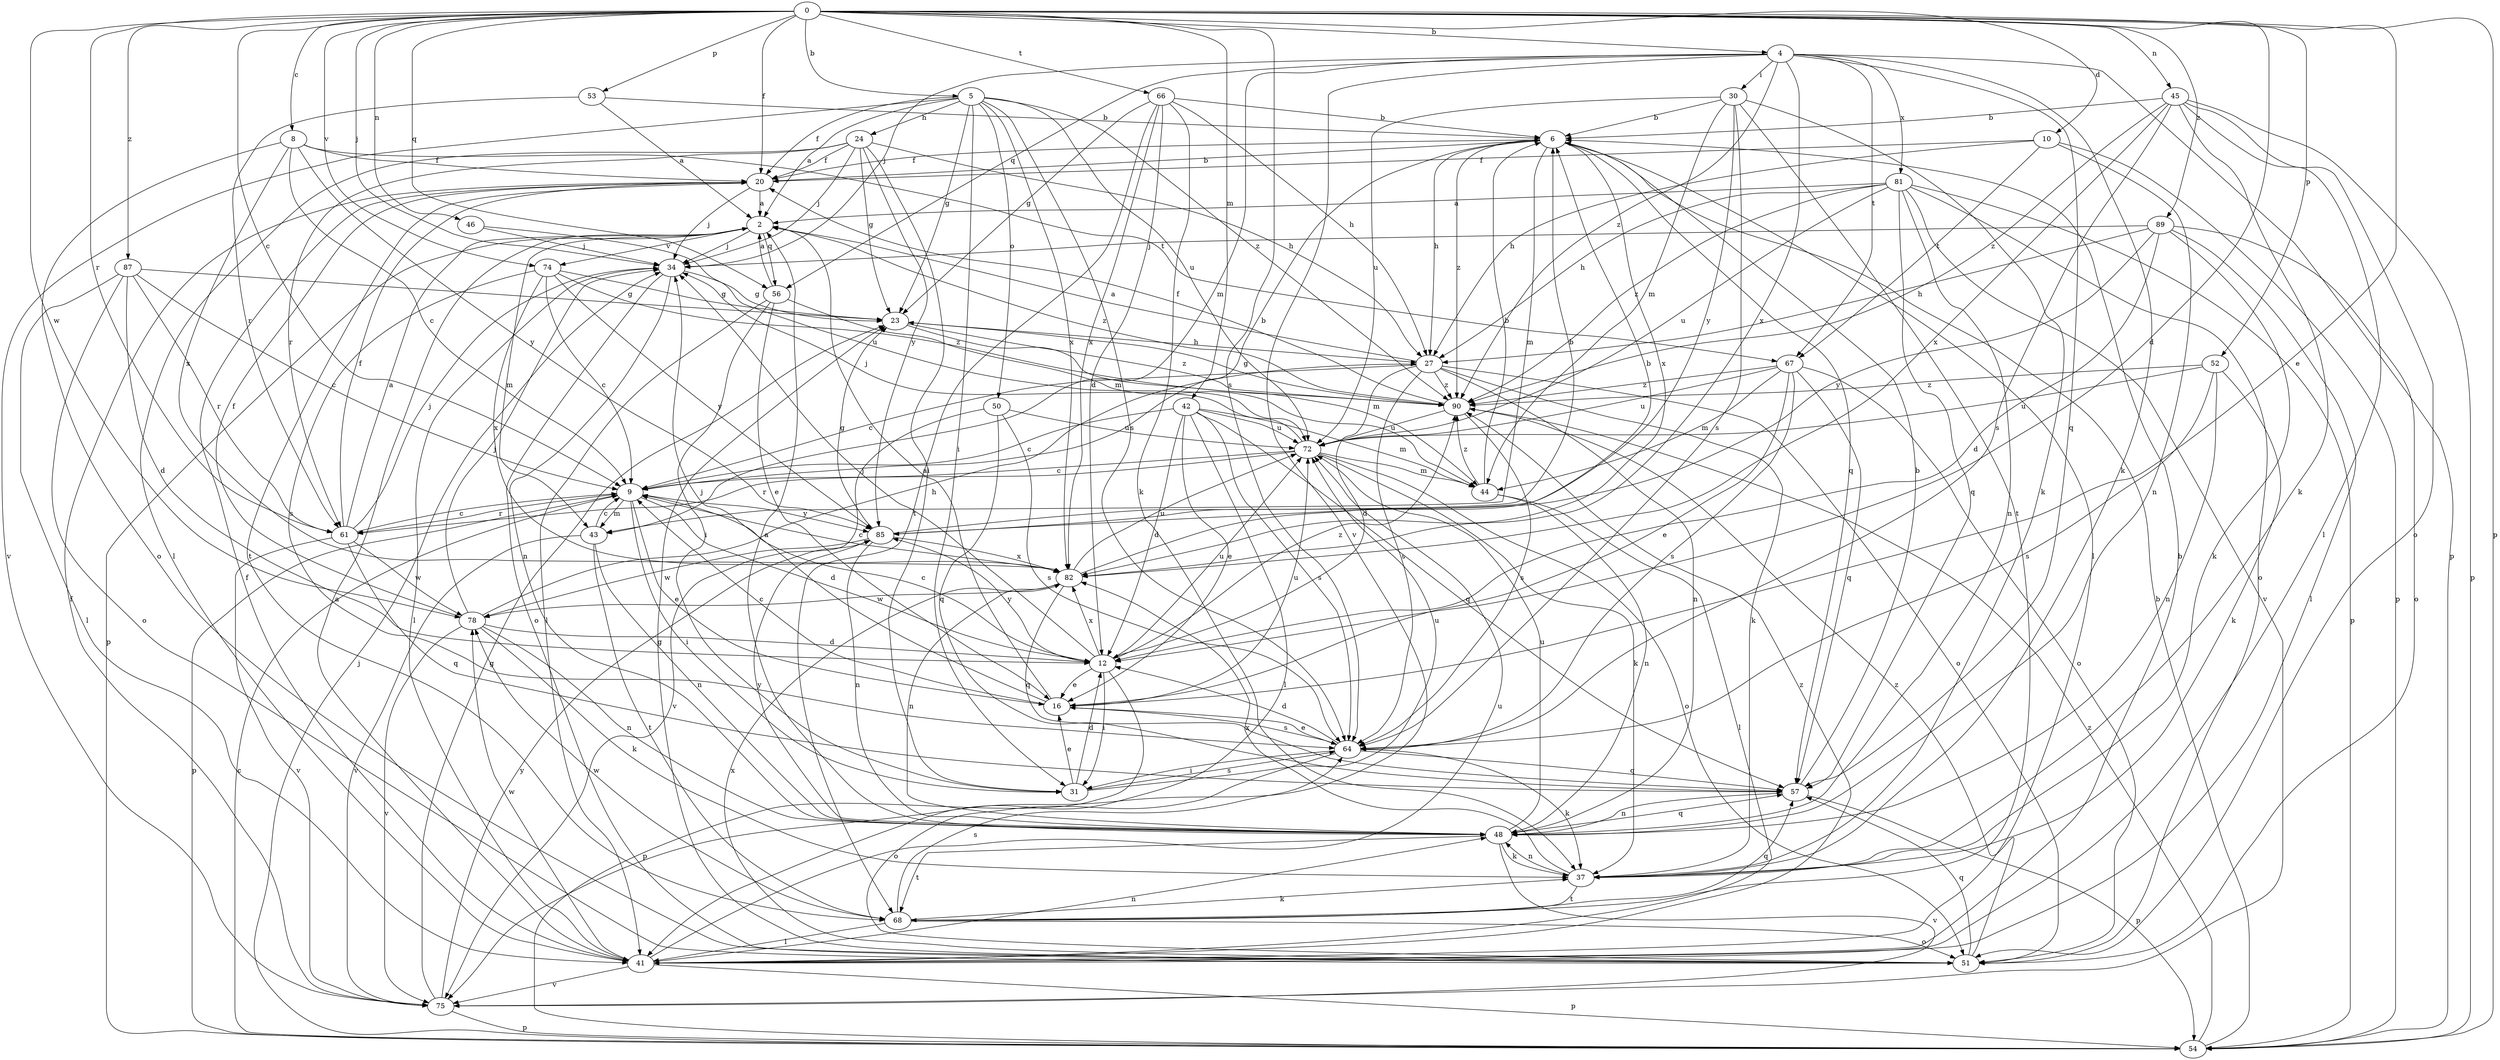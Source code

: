 strict digraph  {
0;
2;
4;
5;
6;
8;
9;
10;
12;
16;
20;
23;
24;
27;
30;
31;
34;
37;
41;
42;
43;
44;
45;
46;
48;
50;
51;
52;
53;
54;
56;
57;
61;
64;
66;
67;
68;
72;
74;
75;
78;
81;
82;
85;
87;
89;
90;
0 -> 4  [label=b];
0 -> 5  [label=b];
0 -> 8  [label=c];
0 -> 9  [label=c];
0 -> 10  [label=d];
0 -> 12  [label=d];
0 -> 16  [label=e];
0 -> 20  [label=f];
0 -> 34  [label=j];
0 -> 42  [label=m];
0 -> 45  [label=n];
0 -> 46  [label=n];
0 -> 52  [label=p];
0 -> 53  [label=p];
0 -> 54  [label=p];
0 -> 56  [label=q];
0 -> 61  [label=r];
0 -> 64  [label=s];
0 -> 66  [label=t];
0 -> 74  [label=v];
0 -> 78  [label=w];
0 -> 87  [label=z];
0 -> 89  [label=z];
2 -> 34  [label=j];
2 -> 43  [label=m];
2 -> 54  [label=p];
2 -> 56  [label=q];
2 -> 74  [label=v];
2 -> 90  [label=z];
4 -> 30  [label=i];
4 -> 34  [label=j];
4 -> 37  [label=k];
4 -> 43  [label=m];
4 -> 54  [label=p];
4 -> 56  [label=q];
4 -> 57  [label=q];
4 -> 67  [label=t];
4 -> 75  [label=v];
4 -> 81  [label=x];
4 -> 82  [label=x];
4 -> 90  [label=z];
5 -> 2  [label=a];
5 -> 20  [label=f];
5 -> 23  [label=g];
5 -> 24  [label=h];
5 -> 31  [label=i];
5 -> 50  [label=o];
5 -> 64  [label=s];
5 -> 72  [label=u];
5 -> 75  [label=v];
5 -> 82  [label=x];
5 -> 90  [label=z];
6 -> 20  [label=f];
6 -> 27  [label=h];
6 -> 41  [label=l];
6 -> 43  [label=m];
6 -> 57  [label=q];
6 -> 82  [label=x];
6 -> 90  [label=z];
8 -> 9  [label=c];
8 -> 20  [label=f];
8 -> 51  [label=o];
8 -> 67  [label=t];
8 -> 82  [label=x];
8 -> 85  [label=y];
9 -> 6  [label=b];
9 -> 12  [label=d];
9 -> 16  [label=e];
9 -> 31  [label=i];
9 -> 43  [label=m];
9 -> 54  [label=p];
9 -> 61  [label=r];
9 -> 85  [label=y];
10 -> 20  [label=f];
10 -> 27  [label=h];
10 -> 48  [label=n];
10 -> 54  [label=p];
10 -> 67  [label=t];
12 -> 9  [label=c];
12 -> 16  [label=e];
12 -> 31  [label=i];
12 -> 34  [label=j];
12 -> 54  [label=p];
12 -> 72  [label=u];
12 -> 82  [label=x];
12 -> 85  [label=y];
12 -> 90  [label=z];
16 -> 2  [label=a];
16 -> 9  [label=c];
16 -> 34  [label=j];
16 -> 64  [label=s];
16 -> 72  [label=u];
20 -> 2  [label=a];
20 -> 6  [label=b];
20 -> 34  [label=j];
20 -> 68  [label=t];
23 -> 27  [label=h];
23 -> 44  [label=m];
23 -> 90  [label=z];
24 -> 20  [label=f];
24 -> 23  [label=g];
24 -> 27  [label=h];
24 -> 31  [label=i];
24 -> 34  [label=j];
24 -> 41  [label=l];
24 -> 61  [label=r];
24 -> 85  [label=y];
27 -> 2  [label=a];
27 -> 9  [label=c];
27 -> 12  [label=d];
27 -> 37  [label=k];
27 -> 48  [label=n];
27 -> 51  [label=o];
27 -> 64  [label=s];
27 -> 90  [label=z];
30 -> 6  [label=b];
30 -> 37  [label=k];
30 -> 44  [label=m];
30 -> 64  [label=s];
30 -> 68  [label=t];
30 -> 72  [label=u];
30 -> 85  [label=y];
31 -> 12  [label=d];
31 -> 16  [label=e];
31 -> 64  [label=s];
31 -> 72  [label=u];
34 -> 23  [label=g];
34 -> 41  [label=l];
34 -> 48  [label=n];
34 -> 51  [label=o];
37 -> 48  [label=n];
37 -> 68  [label=t];
37 -> 82  [label=x];
41 -> 2  [label=a];
41 -> 6  [label=b];
41 -> 20  [label=f];
41 -> 48  [label=n];
41 -> 54  [label=p];
41 -> 72  [label=u];
41 -> 75  [label=v];
41 -> 78  [label=w];
41 -> 90  [label=z];
42 -> 9  [label=c];
42 -> 12  [label=d];
42 -> 16  [label=e];
42 -> 41  [label=l];
42 -> 44  [label=m];
42 -> 57  [label=q];
42 -> 64  [label=s];
42 -> 72  [label=u];
43 -> 9  [label=c];
43 -> 48  [label=n];
43 -> 68  [label=t];
43 -> 75  [label=v];
44 -> 6  [label=b];
44 -> 41  [label=l];
44 -> 48  [label=n];
44 -> 90  [label=z];
45 -> 6  [label=b];
45 -> 37  [label=k];
45 -> 41  [label=l];
45 -> 51  [label=o];
45 -> 54  [label=p];
45 -> 64  [label=s];
45 -> 82  [label=x];
45 -> 90  [label=z];
46 -> 34  [label=j];
46 -> 72  [label=u];
48 -> 2  [label=a];
48 -> 37  [label=k];
48 -> 57  [label=q];
48 -> 68  [label=t];
48 -> 72  [label=u];
48 -> 75  [label=v];
48 -> 85  [label=y];
50 -> 57  [label=q];
50 -> 64  [label=s];
50 -> 72  [label=u];
50 -> 75  [label=v];
51 -> 23  [label=g];
51 -> 57  [label=q];
51 -> 82  [label=x];
51 -> 90  [label=z];
52 -> 37  [label=k];
52 -> 48  [label=n];
52 -> 64  [label=s];
52 -> 72  [label=u];
52 -> 90  [label=z];
53 -> 2  [label=a];
53 -> 6  [label=b];
53 -> 61  [label=r];
54 -> 6  [label=b];
54 -> 9  [label=c];
54 -> 34  [label=j];
54 -> 90  [label=z];
56 -> 2  [label=a];
56 -> 16  [label=e];
56 -> 31  [label=i];
56 -> 41  [label=l];
56 -> 44  [label=m];
57 -> 6  [label=b];
57 -> 48  [label=n];
57 -> 54  [label=p];
61 -> 2  [label=a];
61 -> 9  [label=c];
61 -> 20  [label=f];
61 -> 34  [label=j];
61 -> 57  [label=q];
61 -> 75  [label=v];
61 -> 78  [label=w];
64 -> 12  [label=d];
64 -> 16  [label=e];
64 -> 31  [label=i];
64 -> 37  [label=k];
64 -> 51  [label=o];
64 -> 57  [label=q];
66 -> 6  [label=b];
66 -> 12  [label=d];
66 -> 23  [label=g];
66 -> 27  [label=h];
66 -> 37  [label=k];
66 -> 68  [label=t];
66 -> 82  [label=x];
67 -> 16  [label=e];
67 -> 44  [label=m];
67 -> 51  [label=o];
67 -> 57  [label=q];
67 -> 64  [label=s];
67 -> 72  [label=u];
67 -> 90  [label=z];
68 -> 37  [label=k];
68 -> 41  [label=l];
68 -> 51  [label=o];
68 -> 57  [label=q];
68 -> 64  [label=s];
68 -> 78  [label=w];
72 -> 9  [label=c];
72 -> 34  [label=j];
72 -> 37  [label=k];
72 -> 44  [label=m];
72 -> 51  [label=o];
72 -> 61  [label=r];
74 -> 9  [label=c];
74 -> 23  [label=g];
74 -> 64  [label=s];
74 -> 82  [label=x];
74 -> 85  [label=y];
74 -> 90  [label=z];
75 -> 20  [label=f];
75 -> 23  [label=g];
75 -> 54  [label=p];
75 -> 85  [label=y];
78 -> 12  [label=d];
78 -> 20  [label=f];
78 -> 27  [label=h];
78 -> 34  [label=j];
78 -> 37  [label=k];
78 -> 48  [label=n];
78 -> 75  [label=v];
81 -> 2  [label=a];
81 -> 27  [label=h];
81 -> 48  [label=n];
81 -> 51  [label=o];
81 -> 54  [label=p];
81 -> 57  [label=q];
81 -> 72  [label=u];
81 -> 75  [label=v];
81 -> 90  [label=z];
82 -> 6  [label=b];
82 -> 9  [label=c];
82 -> 48  [label=n];
82 -> 57  [label=q];
82 -> 72  [label=u];
82 -> 78  [label=w];
85 -> 6  [label=b];
85 -> 23  [label=g];
85 -> 48  [label=n];
85 -> 78  [label=w];
85 -> 82  [label=x];
87 -> 9  [label=c];
87 -> 12  [label=d];
87 -> 23  [label=g];
87 -> 41  [label=l];
87 -> 51  [label=o];
87 -> 61  [label=r];
89 -> 12  [label=d];
89 -> 27  [label=h];
89 -> 34  [label=j];
89 -> 37  [label=k];
89 -> 41  [label=l];
89 -> 51  [label=o];
89 -> 85  [label=y];
90 -> 20  [label=f];
90 -> 23  [label=g];
90 -> 64  [label=s];
90 -> 72  [label=u];
}
